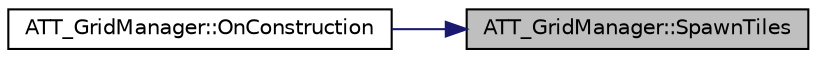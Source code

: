 digraph "ATT_GridManager::SpawnTiles"
{
 // LATEX_PDF_SIZE
  edge [fontname="Helvetica",fontsize="10",labelfontname="Helvetica",labelfontsize="10"];
  node [fontname="Helvetica",fontsize="10",shape=record];
  rankdir="RL";
  Node111 [label="ATT_GridManager::SpawnTiles",height=0.2,width=0.4,color="black", fillcolor="grey75", style="filled", fontcolor="black",tooltip=" "];
  Node111 -> Node112 [dir="back",color="midnightblue",fontsize="10",style="solid",fontname="Helvetica"];
  Node112 [label="ATT_GridManager::OnConstruction",height=0.2,width=0.4,color="black", fillcolor="white", style="filled",URL="$class_a_t_t___grid_manager.html#a1866eb17b7f52718ed61ff5664453f8a",tooltip=" "];
}
